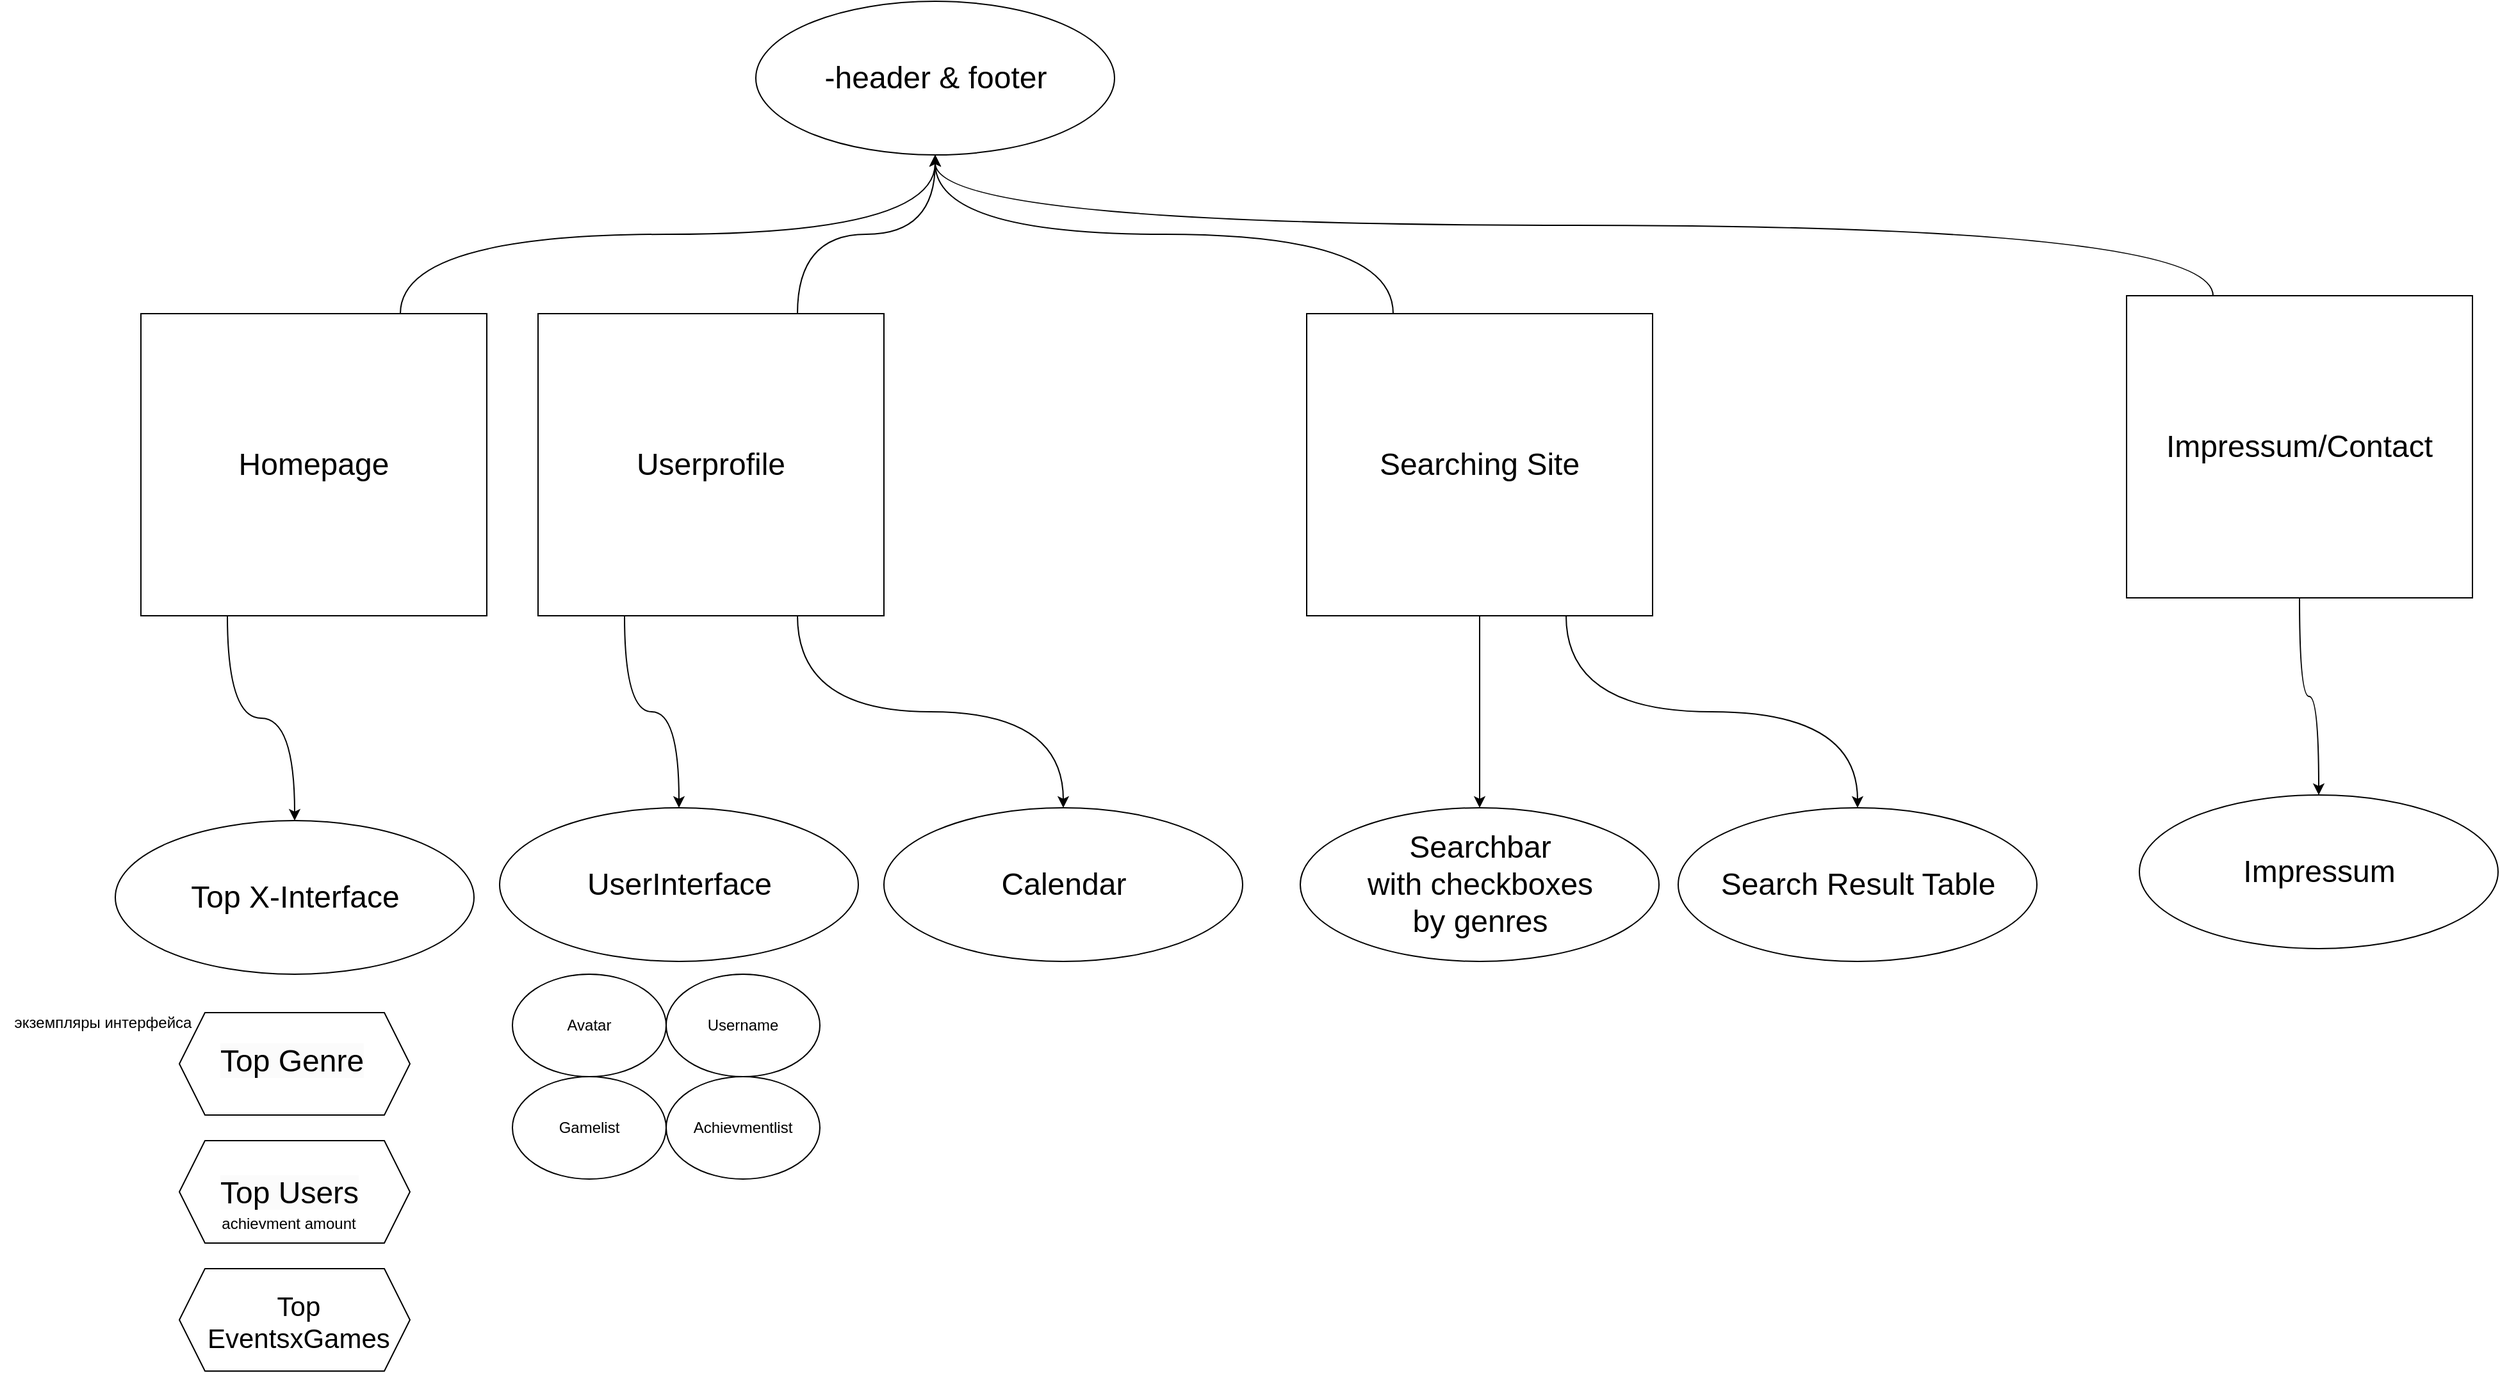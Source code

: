 <mxfile version="21.7.1" type="device">
  <diagram name="Страница — 1" id="8AHpP8I42oc9DlZUOsip">
    <mxGraphModel dx="3159" dy="1910" grid="1" gridSize="10" guides="1" tooltips="1" connect="1" arrows="1" fold="1" page="1" pageScale="1" pageWidth="1169" pageHeight="827" math="0" shadow="0">
      <root>
        <mxCell id="0" />
        <mxCell id="1" parent="0" />
        <mxCell id="8cr9gUpkfz7PFjDCVKnk-30" style="edgeStyle=orthogonalEdgeStyle;rounded=0;orthogonalLoop=1;jettySize=auto;html=1;exitX=0.25;exitY=1;exitDx=0;exitDy=0;entryX=0.5;entryY=0;entryDx=0;entryDy=0;curved=1;" edge="1" parent="1" source="8cr9gUpkfz7PFjDCVKnk-1" target="8cr9gUpkfz7PFjDCVKnk-25">
          <mxGeometry relative="1" as="geometry" />
        </mxCell>
        <mxCell id="8cr9gUpkfz7PFjDCVKnk-48" style="edgeStyle=orthogonalEdgeStyle;rounded=0;orthogonalLoop=1;jettySize=auto;html=1;exitX=0.75;exitY=0;exitDx=0;exitDy=0;curved=1;" edge="1" parent="1" source="8cr9gUpkfz7PFjDCVKnk-1" target="8cr9gUpkfz7PFjDCVKnk-10">
          <mxGeometry relative="1" as="geometry" />
        </mxCell>
        <mxCell id="8cr9gUpkfz7PFjDCVKnk-1" value="Homepage" style="rounded=0;whiteSpace=wrap;html=1;fontSize=24;" vertex="1" parent="1">
          <mxGeometry x="90" y="44" width="270" height="236" as="geometry" />
        </mxCell>
        <mxCell id="8cr9gUpkfz7PFjDCVKnk-49" style="edgeStyle=orthogonalEdgeStyle;rounded=0;orthogonalLoop=1;jettySize=auto;html=1;exitX=0.75;exitY=0;exitDx=0;exitDy=0;entryX=0.5;entryY=1;entryDx=0;entryDy=0;curved=1;" edge="1" parent="1" source="8cr9gUpkfz7PFjDCVKnk-2" target="8cr9gUpkfz7PFjDCVKnk-10">
          <mxGeometry relative="1" as="geometry" />
        </mxCell>
        <mxCell id="8cr9gUpkfz7PFjDCVKnk-55" style="edgeStyle=orthogonalEdgeStyle;rounded=0;orthogonalLoop=1;jettySize=auto;html=1;exitX=0.25;exitY=1;exitDx=0;exitDy=0;curved=1;" edge="1" parent="1" source="8cr9gUpkfz7PFjDCVKnk-2" target="8cr9gUpkfz7PFjDCVKnk-53">
          <mxGeometry relative="1" as="geometry" />
        </mxCell>
        <mxCell id="8cr9gUpkfz7PFjDCVKnk-65" style="edgeStyle=orthogonalEdgeStyle;rounded=0;orthogonalLoop=1;jettySize=auto;html=1;exitX=0.75;exitY=1;exitDx=0;exitDy=0;curved=1;entryX=0.5;entryY=0;entryDx=0;entryDy=0;" edge="1" parent="1" source="8cr9gUpkfz7PFjDCVKnk-2" target="8cr9gUpkfz7PFjDCVKnk-63">
          <mxGeometry relative="1" as="geometry">
            <mxPoint x="610" y="330" as="targetPoint" />
          </mxGeometry>
        </mxCell>
        <mxCell id="8cr9gUpkfz7PFjDCVKnk-2" value="Userprofile" style="rounded=0;whiteSpace=wrap;html=1;fontSize=24;" vertex="1" parent="1">
          <mxGeometry x="400" y="44" width="270" height="236" as="geometry" />
        </mxCell>
        <mxCell id="8cr9gUpkfz7PFjDCVKnk-50" style="edgeStyle=orthogonalEdgeStyle;rounded=0;orthogonalLoop=1;jettySize=auto;html=1;exitX=0.25;exitY=0;exitDx=0;exitDy=0;curved=1;entryX=0.5;entryY=1;entryDx=0;entryDy=0;" edge="1" parent="1" source="8cr9gUpkfz7PFjDCVKnk-3" target="8cr9gUpkfz7PFjDCVKnk-10">
          <mxGeometry relative="1" as="geometry">
            <mxPoint x="630" y="-90" as="targetPoint" />
          </mxGeometry>
        </mxCell>
        <mxCell id="8cr9gUpkfz7PFjDCVKnk-71" style="edgeStyle=orthogonalEdgeStyle;rounded=0;orthogonalLoop=1;jettySize=auto;html=1;exitX=0.5;exitY=1;exitDx=0;exitDy=0;curved=1;" edge="1" parent="1" source="8cr9gUpkfz7PFjDCVKnk-3" target="8cr9gUpkfz7PFjDCVKnk-69">
          <mxGeometry relative="1" as="geometry" />
        </mxCell>
        <mxCell id="8cr9gUpkfz7PFjDCVKnk-77" style="edgeStyle=orthogonalEdgeStyle;rounded=0;orthogonalLoop=1;jettySize=auto;html=1;exitX=0.75;exitY=1;exitDx=0;exitDy=0;curved=1;" edge="1" parent="1" source="8cr9gUpkfz7PFjDCVKnk-3" target="8cr9gUpkfz7PFjDCVKnk-75">
          <mxGeometry relative="1" as="geometry" />
        </mxCell>
        <mxCell id="8cr9gUpkfz7PFjDCVKnk-3" value="Searching Site" style="rounded=0;whiteSpace=wrap;html=1;fontSize=24;" vertex="1" parent="1">
          <mxGeometry x="1000" y="44" width="270" height="236" as="geometry" />
        </mxCell>
        <mxCell id="8cr9gUpkfz7PFjDCVKnk-51" style="edgeStyle=orthogonalEdgeStyle;rounded=0;orthogonalLoop=1;jettySize=auto;html=1;exitX=0.25;exitY=0;exitDx=0;exitDy=0;entryX=0.5;entryY=1;entryDx=0;entryDy=0;curved=1;" edge="1" parent="1" source="8cr9gUpkfz7PFjDCVKnk-4" target="8cr9gUpkfz7PFjDCVKnk-10">
          <mxGeometry relative="1" as="geometry" />
        </mxCell>
        <mxCell id="8cr9gUpkfz7PFjDCVKnk-81" style="edgeStyle=orthogonalEdgeStyle;rounded=0;orthogonalLoop=1;jettySize=auto;html=1;exitX=0.5;exitY=1;exitDx=0;exitDy=0;entryX=0.5;entryY=0;entryDx=0;entryDy=0;curved=1;" edge="1" parent="1" source="8cr9gUpkfz7PFjDCVKnk-4" target="8cr9gUpkfz7PFjDCVKnk-79">
          <mxGeometry relative="1" as="geometry" />
        </mxCell>
        <mxCell id="8cr9gUpkfz7PFjDCVKnk-4" value="Impressum/Contact" style="rounded=0;whiteSpace=wrap;html=1;fontSize=24;" vertex="1" parent="1">
          <mxGeometry x="1640" y="30" width="270" height="236" as="geometry" />
        </mxCell>
        <mxCell id="8cr9gUpkfz7PFjDCVKnk-12" value="" style="group" vertex="1" connectable="0" parent="1">
          <mxGeometry x="570" y="-200" width="280" height="120" as="geometry" />
        </mxCell>
        <mxCell id="8cr9gUpkfz7PFjDCVKnk-10" value="" style="ellipse;whiteSpace=wrap;html=1;movable=1;resizable=1;rotatable=1;deletable=1;editable=1;locked=0;connectable=1;" vertex="1" parent="8cr9gUpkfz7PFjDCVKnk-12">
          <mxGeometry width="280" height="120" as="geometry" />
        </mxCell>
        <mxCell id="8cr9gUpkfz7PFjDCVKnk-11" value="-header &amp;amp; footer" style="text;html=1;align=center;verticalAlign=middle;resizable=1;points=[];autosize=1;strokeColor=none;fillColor=none;fontSize=24;movable=1;rotatable=1;deletable=1;editable=1;locked=0;connectable=1;" vertex="1" parent="8cr9gUpkfz7PFjDCVKnk-12">
          <mxGeometry x="40" y="40" width="200" height="40" as="geometry" />
        </mxCell>
        <mxCell id="8cr9gUpkfz7PFjDCVKnk-24" value="" style="group" vertex="1" connectable="0" parent="1">
          <mxGeometry x="70" y="440" width="280" height="120" as="geometry" />
        </mxCell>
        <mxCell id="8cr9gUpkfz7PFjDCVKnk-25" value="" style="ellipse;whiteSpace=wrap;html=1;movable=1;resizable=1;rotatable=1;deletable=1;editable=1;locked=0;connectable=1;" vertex="1" parent="8cr9gUpkfz7PFjDCVKnk-24">
          <mxGeometry width="280" height="120" as="geometry" />
        </mxCell>
        <mxCell id="8cr9gUpkfz7PFjDCVKnk-26" value="Top X-Interface" style="text;html=1;align=center;verticalAlign=middle;resizable=1;points=[];autosize=1;strokeColor=none;fillColor=none;fontSize=24;movable=1;rotatable=1;deletable=1;editable=1;locked=0;connectable=1;" vertex="1" parent="8cr9gUpkfz7PFjDCVKnk-24">
          <mxGeometry x="45" y="40" width="190" height="40" as="geometry" />
        </mxCell>
        <mxCell id="8cr9gUpkfz7PFjDCVKnk-37" value="" style="group" vertex="1" connectable="0" parent="1">
          <mxGeometry x="120" y="590" width="180" height="80" as="geometry" />
        </mxCell>
        <mxCell id="8cr9gUpkfz7PFjDCVKnk-32" value="" style="shape=hexagon;perimeter=hexagonPerimeter2;whiteSpace=wrap;html=1;fixedSize=1;" vertex="1" parent="8cr9gUpkfz7PFjDCVKnk-37">
          <mxGeometry width="180" height="80" as="geometry" />
        </mxCell>
        <mxCell id="8cr9gUpkfz7PFjDCVKnk-34" value="&lt;span style=&quot;color: rgb(0, 0, 0); font-family: Helvetica; font-size: 24px; font-style: normal; font-variant-ligatures: normal; font-variant-caps: normal; font-weight: 400; letter-spacing: normal; orphans: 2; text-align: center; text-indent: 0px; text-transform: none; widows: 2; word-spacing: 0px; -webkit-text-stroke-width: 0px; background-color: rgb(251, 251, 251); text-decoration-thickness: initial; text-decoration-style: initial; text-decoration-color: initial; float: none; display: inline !important;&quot;&gt;Top Genre&lt;/span&gt;" style="text;whiteSpace=wrap;html=1;" vertex="1" parent="8cr9gUpkfz7PFjDCVKnk-37">
          <mxGeometry x="30" y="17" width="120" height="50" as="geometry" />
        </mxCell>
        <mxCell id="8cr9gUpkfz7PFjDCVKnk-39" value="" style="group" vertex="1" connectable="0" parent="1">
          <mxGeometry x="120" y="690" width="180" height="80" as="geometry" />
        </mxCell>
        <mxCell id="8cr9gUpkfz7PFjDCVKnk-36" value="" style="shape=hexagon;perimeter=hexagonPerimeter2;whiteSpace=wrap;html=1;fixedSize=1;" vertex="1" parent="8cr9gUpkfz7PFjDCVKnk-39">
          <mxGeometry width="180" height="80" as="geometry" />
        </mxCell>
        <mxCell id="8cr9gUpkfz7PFjDCVKnk-38" value="&lt;span style=&quot;color: rgb(0, 0, 0); font-family: Helvetica; font-size: 24px; font-style: normal; font-variant-ligatures: normal; font-variant-caps: normal; font-weight: 400; letter-spacing: normal; orphans: 2; text-align: center; text-indent: 0px; text-transform: none; widows: 2; word-spacing: 0px; -webkit-text-stroke-width: 0px; background-color: rgb(251, 251, 251); text-decoration-thickness: initial; text-decoration-style: initial; text-decoration-color: initial; float: none; display: inline !important;&quot;&gt;Top Users&lt;br&gt;&lt;br&gt;&lt;/span&gt;" style="text;whiteSpace=wrap;html=1;" vertex="1" parent="8cr9gUpkfz7PFjDCVKnk-39">
          <mxGeometry x="30" y="20" width="120" height="50" as="geometry" />
        </mxCell>
        <mxCell id="8cr9gUpkfz7PFjDCVKnk-41" value="achievment amount" style="text;html=1;align=center;verticalAlign=middle;resizable=0;points=[];autosize=1;strokeColor=none;fillColor=none;" vertex="1" parent="8cr9gUpkfz7PFjDCVKnk-39">
          <mxGeometry x="20" y="50" width="130" height="30" as="geometry" />
        </mxCell>
        <mxCell id="8cr9gUpkfz7PFjDCVKnk-42" value="" style="shape=hexagon;perimeter=hexagonPerimeter2;whiteSpace=wrap;html=1;fixedSize=1;container=0;" vertex="1" parent="1">
          <mxGeometry x="120" y="790" width="180" height="80" as="geometry" />
        </mxCell>
        <mxCell id="8cr9gUpkfz7PFjDCVKnk-43" value="&lt;div style=&quot;text-align: center;&quot;&gt;&lt;span style=&quot;background-color: initial;&quot;&gt;&lt;font style=&quot;font-size: 21px;&quot;&gt;Top EventsхGames&lt;/font&gt;&lt;/span&gt;&lt;/div&gt;" style="text;whiteSpace=wrap;html=1;container=0;" vertex="1" parent="1">
          <mxGeometry x="140" y="800" width="140" height="50" as="geometry" />
        </mxCell>
        <mxCell id="8cr9gUpkfz7PFjDCVKnk-52" value="" style="group" vertex="1" connectable="0" parent="1">
          <mxGeometry x="370" y="430" width="280" height="120" as="geometry" />
        </mxCell>
        <mxCell id="8cr9gUpkfz7PFjDCVKnk-53" value="" style="ellipse;whiteSpace=wrap;html=1;movable=1;resizable=1;rotatable=1;deletable=1;editable=1;locked=0;connectable=1;" vertex="1" parent="8cr9gUpkfz7PFjDCVKnk-52">
          <mxGeometry width="280" height="120" as="geometry" />
        </mxCell>
        <mxCell id="8cr9gUpkfz7PFjDCVKnk-54" value="UserInterface" style="text;html=1;align=center;verticalAlign=middle;resizable=1;points=[];autosize=1;strokeColor=none;fillColor=none;fontSize=24;movable=1;rotatable=1;deletable=1;editable=1;locked=0;connectable=1;" vertex="1" parent="8cr9gUpkfz7PFjDCVKnk-52">
          <mxGeometry x="55" y="40" width="170" height="40" as="geometry" />
        </mxCell>
        <mxCell id="8cr9gUpkfz7PFjDCVKnk-56" value="Avatar" style="ellipse;whiteSpace=wrap;html=1;" vertex="1" parent="1">
          <mxGeometry x="380" y="560" width="120" height="80" as="geometry" />
        </mxCell>
        <mxCell id="8cr9gUpkfz7PFjDCVKnk-57" value="&lt;br&gt;экземпляры интерфейса" style="text;html=1;align=center;verticalAlign=middle;resizable=0;points=[];autosize=1;strokeColor=none;fillColor=none;" vertex="1" parent="1">
          <mxGeometry x="-20" y="570" width="160" height="40" as="geometry" />
        </mxCell>
        <mxCell id="8cr9gUpkfz7PFjDCVKnk-58" value="Username" style="ellipse;whiteSpace=wrap;html=1;" vertex="1" parent="1">
          <mxGeometry x="500" y="560" width="120" height="80" as="geometry" />
        </mxCell>
        <mxCell id="8cr9gUpkfz7PFjDCVKnk-59" value="Gamelist" style="ellipse;whiteSpace=wrap;html=1;" vertex="1" parent="1">
          <mxGeometry x="380" y="640" width="120" height="80" as="geometry" />
        </mxCell>
        <mxCell id="8cr9gUpkfz7PFjDCVKnk-60" value="Achievmentlist" style="ellipse;whiteSpace=wrap;html=1;" vertex="1" parent="1">
          <mxGeometry x="500" y="640" width="120" height="80" as="geometry" />
        </mxCell>
        <mxCell id="8cr9gUpkfz7PFjDCVKnk-62" value="" style="group" vertex="1" connectable="0" parent="1">
          <mxGeometry x="670" y="430" width="280" height="120" as="geometry" />
        </mxCell>
        <mxCell id="8cr9gUpkfz7PFjDCVKnk-63" value="" style="ellipse;whiteSpace=wrap;html=1;movable=1;resizable=1;rotatable=1;deletable=1;editable=1;locked=0;connectable=1;" vertex="1" parent="8cr9gUpkfz7PFjDCVKnk-62">
          <mxGeometry width="280" height="120" as="geometry" />
        </mxCell>
        <mxCell id="8cr9gUpkfz7PFjDCVKnk-64" value="Calendar" style="text;html=1;align=center;verticalAlign=middle;resizable=1;points=[];autosize=1;strokeColor=none;fillColor=none;fontSize=24;movable=1;rotatable=1;deletable=1;editable=1;locked=0;connectable=1;" vertex="1" parent="8cr9gUpkfz7PFjDCVKnk-62">
          <mxGeometry x="80" y="40" width="120" height="40" as="geometry" />
        </mxCell>
        <mxCell id="8cr9gUpkfz7PFjDCVKnk-68" value="" style="group" vertex="1" connectable="0" parent="1">
          <mxGeometry x="995" y="430" width="280" height="120" as="geometry" />
        </mxCell>
        <mxCell id="8cr9gUpkfz7PFjDCVKnk-69" value="" style="ellipse;whiteSpace=wrap;html=1;movable=1;resizable=1;rotatable=1;deletable=1;editable=1;locked=0;connectable=1;" vertex="1" parent="8cr9gUpkfz7PFjDCVKnk-68">
          <mxGeometry width="280" height="120" as="geometry" />
        </mxCell>
        <mxCell id="8cr9gUpkfz7PFjDCVKnk-70" value="Searchbar&lt;br&gt;with checkboxes&lt;br&gt;by genres" style="text;html=1;align=center;verticalAlign=middle;resizable=1;points=[];autosize=1;strokeColor=none;fillColor=none;fontSize=24;movable=1;rotatable=1;deletable=1;editable=1;locked=0;connectable=1;" vertex="1" parent="8cr9gUpkfz7PFjDCVKnk-68">
          <mxGeometry x="40" y="52.687" width="200" height="14.634" as="geometry" />
        </mxCell>
        <mxCell id="8cr9gUpkfz7PFjDCVKnk-74" value="" style="group" vertex="1" connectable="0" parent="1">
          <mxGeometry x="1290" y="430" width="280" height="120" as="geometry" />
        </mxCell>
        <mxCell id="8cr9gUpkfz7PFjDCVKnk-75" value="" style="ellipse;whiteSpace=wrap;html=1;movable=1;resizable=1;rotatable=1;deletable=1;editable=1;locked=0;connectable=1;" vertex="1" parent="8cr9gUpkfz7PFjDCVKnk-74">
          <mxGeometry width="280" height="120" as="geometry" />
        </mxCell>
        <mxCell id="8cr9gUpkfz7PFjDCVKnk-76" value="Search Result Table" style="text;html=1;align=center;verticalAlign=middle;resizable=1;points=[];autosize=1;strokeColor=none;fillColor=none;fontSize=24;movable=1;rotatable=1;deletable=1;editable=1;locked=0;connectable=1;" vertex="1" parent="8cr9gUpkfz7PFjDCVKnk-74">
          <mxGeometry x="20" y="39.687" width="240" height="40" as="geometry" />
        </mxCell>
        <mxCell id="8cr9gUpkfz7PFjDCVKnk-78" value="" style="group" vertex="1" connectable="0" parent="1">
          <mxGeometry x="1650" y="420" width="280" height="120" as="geometry" />
        </mxCell>
        <mxCell id="8cr9gUpkfz7PFjDCVKnk-79" value="" style="ellipse;whiteSpace=wrap;html=1;movable=1;resizable=1;rotatable=1;deletable=1;editable=1;locked=0;connectable=1;" vertex="1" parent="8cr9gUpkfz7PFjDCVKnk-78">
          <mxGeometry width="280" height="120" as="geometry" />
        </mxCell>
        <mxCell id="8cr9gUpkfz7PFjDCVKnk-80" value="Impressum" style="text;html=1;align=center;verticalAlign=middle;resizable=1;points=[];autosize=1;strokeColor=none;fillColor=none;fontSize=24;movable=1;rotatable=1;deletable=1;editable=1;locked=0;connectable=1;" vertex="1" parent="8cr9gUpkfz7PFjDCVKnk-78">
          <mxGeometry x="70" y="39.687" width="140" height="40" as="geometry" />
        </mxCell>
      </root>
    </mxGraphModel>
  </diagram>
</mxfile>
